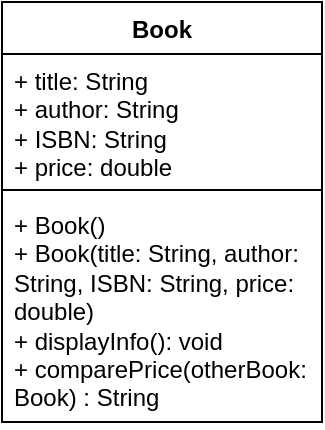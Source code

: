 <mxfile version="24.7.16">
  <diagram name="Page-1" id="Ds5ufmwxQgi5s-58cE6R">
    <mxGraphModel dx="257" dy="173" grid="1" gridSize="10" guides="1" tooltips="1" connect="1" arrows="1" fold="1" page="1" pageScale="1" pageWidth="850" pageHeight="1100" math="0" shadow="0">
      <root>
        <mxCell id="0" />
        <mxCell id="1" parent="0" />
        <mxCell id="TBDr_mdziqWF_g5SW5S6-1" value="Book" style="swimlane;fontStyle=1;align=center;verticalAlign=top;childLayout=stackLayout;horizontal=1;startSize=26;horizontalStack=0;resizeParent=1;resizeParentMax=0;resizeLast=0;collapsible=1;marginBottom=0;whiteSpace=wrap;html=1;" vertex="1" parent="1">
          <mxGeometry x="250" y="180" width="160" height="210" as="geometry" />
        </mxCell>
        <mxCell id="TBDr_mdziqWF_g5SW5S6-2" value="+ title: String&lt;div&gt;+ author: String&lt;/div&gt;&lt;div&gt;+ ISBN: String&lt;/div&gt;&lt;div&gt;+ price: double&lt;/div&gt;" style="text;strokeColor=none;fillColor=none;align=left;verticalAlign=top;spacingLeft=4;spacingRight=4;overflow=hidden;rotatable=0;points=[[0,0.5],[1,0.5]];portConstraint=eastwest;whiteSpace=wrap;html=1;" vertex="1" parent="TBDr_mdziqWF_g5SW5S6-1">
          <mxGeometry y="26" width="160" height="64" as="geometry" />
        </mxCell>
        <mxCell id="TBDr_mdziqWF_g5SW5S6-3" value="" style="line;strokeWidth=1;fillColor=none;align=left;verticalAlign=middle;spacingTop=-1;spacingLeft=3;spacingRight=3;rotatable=0;labelPosition=right;points=[];portConstraint=eastwest;strokeColor=inherit;" vertex="1" parent="TBDr_mdziqWF_g5SW5S6-1">
          <mxGeometry y="90" width="160" height="8" as="geometry" />
        </mxCell>
        <mxCell id="TBDr_mdziqWF_g5SW5S6-4" value="+ Book()&amp;nbsp;&lt;div&gt;+ Book(title: String, author: String, ISBN: String, price: double)&lt;/div&gt;&lt;div&gt;+ displayInfo(): void&lt;/div&gt;&lt;div&gt;+ comparePrice(otherBook: Book) : String&lt;/div&gt;" style="text;strokeColor=none;fillColor=none;align=left;verticalAlign=top;spacingLeft=4;spacingRight=4;overflow=hidden;rotatable=0;points=[[0,0.5],[1,0.5]];portConstraint=eastwest;whiteSpace=wrap;html=1;" vertex="1" parent="TBDr_mdziqWF_g5SW5S6-1">
          <mxGeometry y="98" width="160" height="112" as="geometry" />
        </mxCell>
      </root>
    </mxGraphModel>
  </diagram>
</mxfile>
